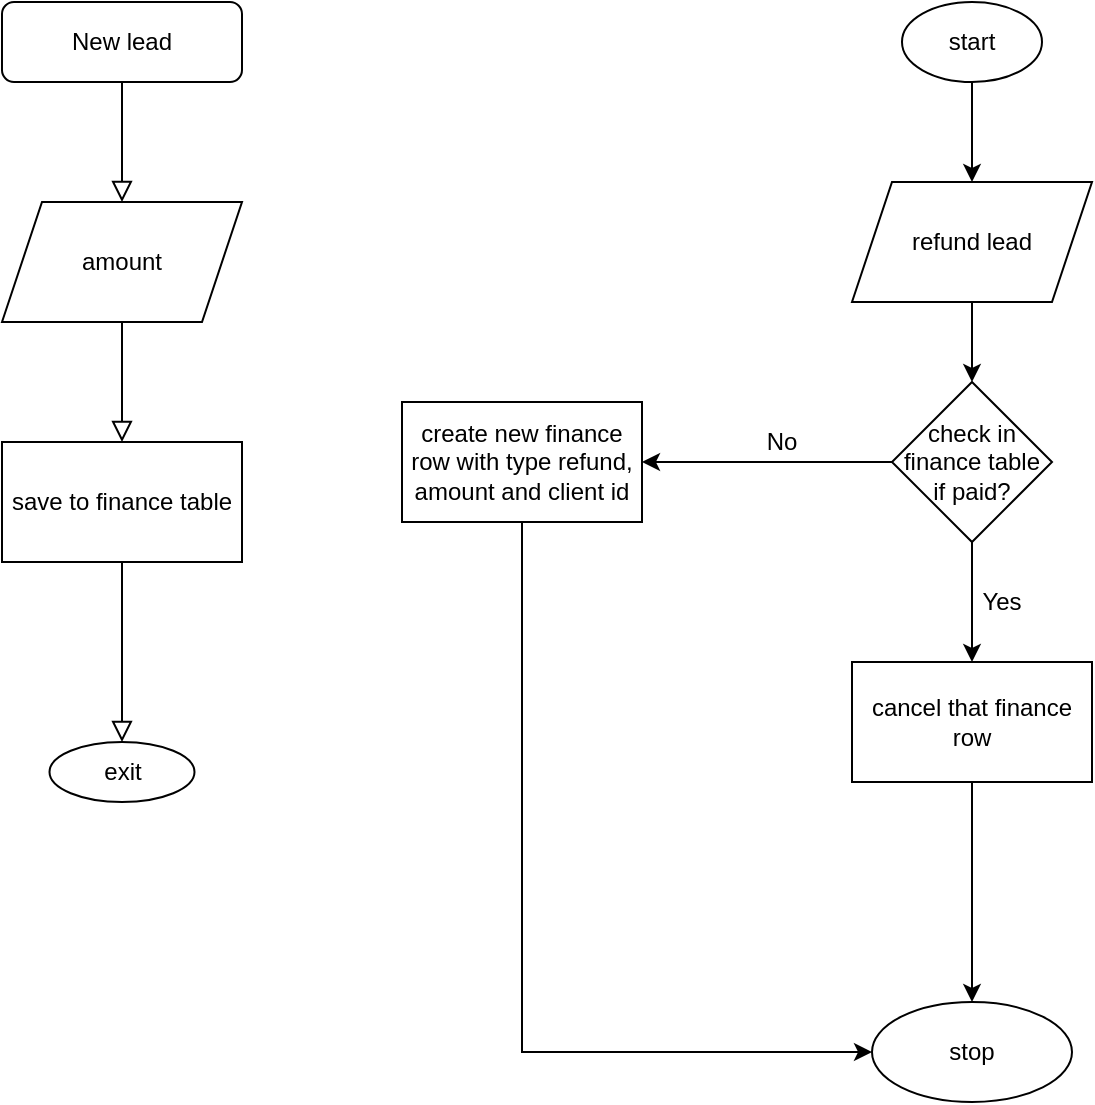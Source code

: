 <mxfile version="13.8.0" type="github">
  <diagram id="C5RBs43oDa-KdzZeNtuy" name="Page-1">
    <mxGraphModel dx="868" dy="450" grid="1" gridSize="10" guides="1" tooltips="1" connect="1" arrows="1" fold="1" page="1" pageScale="1" pageWidth="827" pageHeight="1169" math="0" shadow="0">
      <root>
        <mxCell id="WIyWlLk6GJQsqaUBKTNV-0" />
        <mxCell id="WIyWlLk6GJQsqaUBKTNV-1" parent="WIyWlLk6GJQsqaUBKTNV-0" />
        <mxCell id="WIyWlLk6GJQsqaUBKTNV-2" value="" style="rounded=0;html=1;jettySize=auto;orthogonalLoop=1;fontSize=11;endArrow=block;endFill=0;endSize=8;strokeWidth=1;shadow=0;labelBackgroundColor=none;edgeStyle=orthogonalEdgeStyle;entryX=0.5;entryY=0;entryDx=0;entryDy=0;" parent="WIyWlLk6GJQsqaUBKTNV-1" source="nmb83Mv5JrrBnlL4vDk_-3" target="nmb83Mv5JrrBnlL4vDk_-7" edge="1">
          <mxGeometry relative="1" as="geometry">
            <mxPoint x="190" y="340" as="targetPoint" />
          </mxGeometry>
        </mxCell>
        <mxCell id="WIyWlLk6GJQsqaUBKTNV-3" value="New lead" style="rounded=1;whiteSpace=wrap;html=1;fontSize=12;glass=0;strokeWidth=1;shadow=0;" parent="WIyWlLk6GJQsqaUBKTNV-1" vertex="1">
          <mxGeometry x="130" y="10" width="120" height="40" as="geometry" />
        </mxCell>
        <mxCell id="nmb83Mv5JrrBnlL4vDk_-0" value="amount" style="shape=parallelogram;perimeter=parallelogramPerimeter;whiteSpace=wrap;html=1;fixedSize=1;" vertex="1" parent="WIyWlLk6GJQsqaUBKTNV-1">
          <mxGeometry x="130" y="110" width="120" height="60" as="geometry" />
        </mxCell>
        <mxCell id="nmb83Mv5JrrBnlL4vDk_-1" value="" style="rounded=0;html=1;jettySize=auto;orthogonalLoop=1;fontSize=11;endArrow=block;endFill=0;endSize=8;strokeWidth=1;shadow=0;labelBackgroundColor=none;edgeStyle=orthogonalEdgeStyle;" edge="1" parent="WIyWlLk6GJQsqaUBKTNV-1" source="WIyWlLk6GJQsqaUBKTNV-3" target="nmb83Mv5JrrBnlL4vDk_-0">
          <mxGeometry relative="1" as="geometry">
            <mxPoint x="190" y="50" as="sourcePoint" />
            <mxPoint x="220" y="170" as="targetPoint" />
          </mxGeometry>
        </mxCell>
        <mxCell id="nmb83Mv5JrrBnlL4vDk_-3" value="save to finance table&lt;br&gt;" style="rounded=0;whiteSpace=wrap;html=1;" vertex="1" parent="WIyWlLk6GJQsqaUBKTNV-1">
          <mxGeometry x="130" y="230" width="120" height="60" as="geometry" />
        </mxCell>
        <mxCell id="nmb83Mv5JrrBnlL4vDk_-4" value="" style="rounded=0;html=1;jettySize=auto;orthogonalLoop=1;fontSize=11;endArrow=block;endFill=0;endSize=8;strokeWidth=1;shadow=0;labelBackgroundColor=none;edgeStyle=orthogonalEdgeStyle;" edge="1" parent="WIyWlLk6GJQsqaUBKTNV-1" source="nmb83Mv5JrrBnlL4vDk_-0" target="nmb83Mv5JrrBnlL4vDk_-3">
          <mxGeometry relative="1" as="geometry">
            <mxPoint x="190" y="170" as="sourcePoint" />
            <mxPoint x="190" y="280" as="targetPoint" />
          </mxGeometry>
        </mxCell>
        <mxCell id="nmb83Mv5JrrBnlL4vDk_-7" value="exit&lt;br&gt;" style="ellipse;whiteSpace=wrap;html=1;" vertex="1" parent="WIyWlLk6GJQsqaUBKTNV-1">
          <mxGeometry x="153.75" y="380" width="72.5" height="30" as="geometry" />
        </mxCell>
        <mxCell id="nmb83Mv5JrrBnlL4vDk_-12" value="" style="edgeStyle=orthogonalEdgeStyle;rounded=0;orthogonalLoop=1;jettySize=auto;html=1;" edge="1" parent="WIyWlLk6GJQsqaUBKTNV-1" source="nmb83Mv5JrrBnlL4vDk_-8" target="nmb83Mv5JrrBnlL4vDk_-10">
          <mxGeometry relative="1" as="geometry" />
        </mxCell>
        <mxCell id="nmb83Mv5JrrBnlL4vDk_-8" value="start&lt;br&gt;" style="ellipse;whiteSpace=wrap;html=1;" vertex="1" parent="WIyWlLk6GJQsqaUBKTNV-1">
          <mxGeometry x="580" y="10" width="70" height="40" as="geometry" />
        </mxCell>
        <mxCell id="nmb83Mv5JrrBnlL4vDk_-14" value="" style="edgeStyle=orthogonalEdgeStyle;rounded=0;orthogonalLoop=1;jettySize=auto;html=1;" edge="1" parent="WIyWlLk6GJQsqaUBKTNV-1" source="nmb83Mv5JrrBnlL4vDk_-10" target="nmb83Mv5JrrBnlL4vDk_-13">
          <mxGeometry relative="1" as="geometry" />
        </mxCell>
        <mxCell id="nmb83Mv5JrrBnlL4vDk_-10" value="refund lead" style="shape=parallelogram;perimeter=parallelogramPerimeter;whiteSpace=wrap;html=1;fixedSize=1;" vertex="1" parent="WIyWlLk6GJQsqaUBKTNV-1">
          <mxGeometry x="555" y="100" width="120" height="60" as="geometry" />
        </mxCell>
        <mxCell id="nmb83Mv5JrrBnlL4vDk_-20" value="" style="edgeStyle=orthogonalEdgeStyle;rounded=0;orthogonalLoop=1;jettySize=auto;html=1;" edge="1" parent="WIyWlLk6GJQsqaUBKTNV-1" source="nmb83Mv5JrrBnlL4vDk_-13" target="nmb83Mv5JrrBnlL4vDk_-15">
          <mxGeometry relative="1" as="geometry" />
        </mxCell>
        <mxCell id="nmb83Mv5JrrBnlL4vDk_-23" value="" style="edgeStyle=orthogonalEdgeStyle;rounded=0;orthogonalLoop=1;jettySize=auto;html=1;" edge="1" parent="WIyWlLk6GJQsqaUBKTNV-1" source="nmb83Mv5JrrBnlL4vDk_-13" target="nmb83Mv5JrrBnlL4vDk_-22">
          <mxGeometry relative="1" as="geometry" />
        </mxCell>
        <mxCell id="nmb83Mv5JrrBnlL4vDk_-13" value="check in finance table&lt;br&gt;if paid?" style="rhombus;whiteSpace=wrap;html=1;" vertex="1" parent="WIyWlLk6GJQsqaUBKTNV-1">
          <mxGeometry x="575" y="200" width="80" height="80" as="geometry" />
        </mxCell>
        <mxCell id="nmb83Mv5JrrBnlL4vDk_-25" value="" style="edgeStyle=orthogonalEdgeStyle;rounded=0;orthogonalLoop=1;jettySize=auto;html=1;" edge="1" parent="WIyWlLk6GJQsqaUBKTNV-1" source="nmb83Mv5JrrBnlL4vDk_-15" target="nmb83Mv5JrrBnlL4vDk_-24">
          <mxGeometry relative="1" as="geometry" />
        </mxCell>
        <mxCell id="nmb83Mv5JrrBnlL4vDk_-15" value="cancel that finance row" style="rounded=0;whiteSpace=wrap;html=1;" vertex="1" parent="WIyWlLk6GJQsqaUBKTNV-1">
          <mxGeometry x="555" y="340" width="120" height="60" as="geometry" />
        </mxCell>
        <mxCell id="nmb83Mv5JrrBnlL4vDk_-21" value="Yes" style="text;html=1;strokeColor=none;fillColor=none;align=center;verticalAlign=middle;whiteSpace=wrap;rounded=0;" vertex="1" parent="WIyWlLk6GJQsqaUBKTNV-1">
          <mxGeometry x="610" y="300" width="40" height="20" as="geometry" />
        </mxCell>
        <mxCell id="nmb83Mv5JrrBnlL4vDk_-27" style="edgeStyle=orthogonalEdgeStyle;rounded=0;orthogonalLoop=1;jettySize=auto;html=1;entryX=0;entryY=0.5;entryDx=0;entryDy=0;" edge="1" parent="WIyWlLk6GJQsqaUBKTNV-1" source="nmb83Mv5JrrBnlL4vDk_-22" target="nmb83Mv5JrrBnlL4vDk_-24">
          <mxGeometry relative="1" as="geometry">
            <Array as="points">
              <mxPoint x="390" y="535" />
            </Array>
          </mxGeometry>
        </mxCell>
        <mxCell id="nmb83Mv5JrrBnlL4vDk_-22" value="create new finance row with type refund, amount and client id" style="rounded=0;whiteSpace=wrap;html=1;" vertex="1" parent="WIyWlLk6GJQsqaUBKTNV-1">
          <mxGeometry x="330" y="210" width="120" height="60" as="geometry" />
        </mxCell>
        <mxCell id="nmb83Mv5JrrBnlL4vDk_-24" value="stop" style="ellipse;whiteSpace=wrap;html=1;" vertex="1" parent="WIyWlLk6GJQsqaUBKTNV-1">
          <mxGeometry x="565" y="510" width="100" height="50" as="geometry" />
        </mxCell>
        <mxCell id="nmb83Mv5JrrBnlL4vDk_-28" value="No" style="text;html=1;strokeColor=none;fillColor=none;align=center;verticalAlign=middle;whiteSpace=wrap;rounded=0;" vertex="1" parent="WIyWlLk6GJQsqaUBKTNV-1">
          <mxGeometry x="500" y="220" width="40" height="20" as="geometry" />
        </mxCell>
      </root>
    </mxGraphModel>
  </diagram>
</mxfile>
